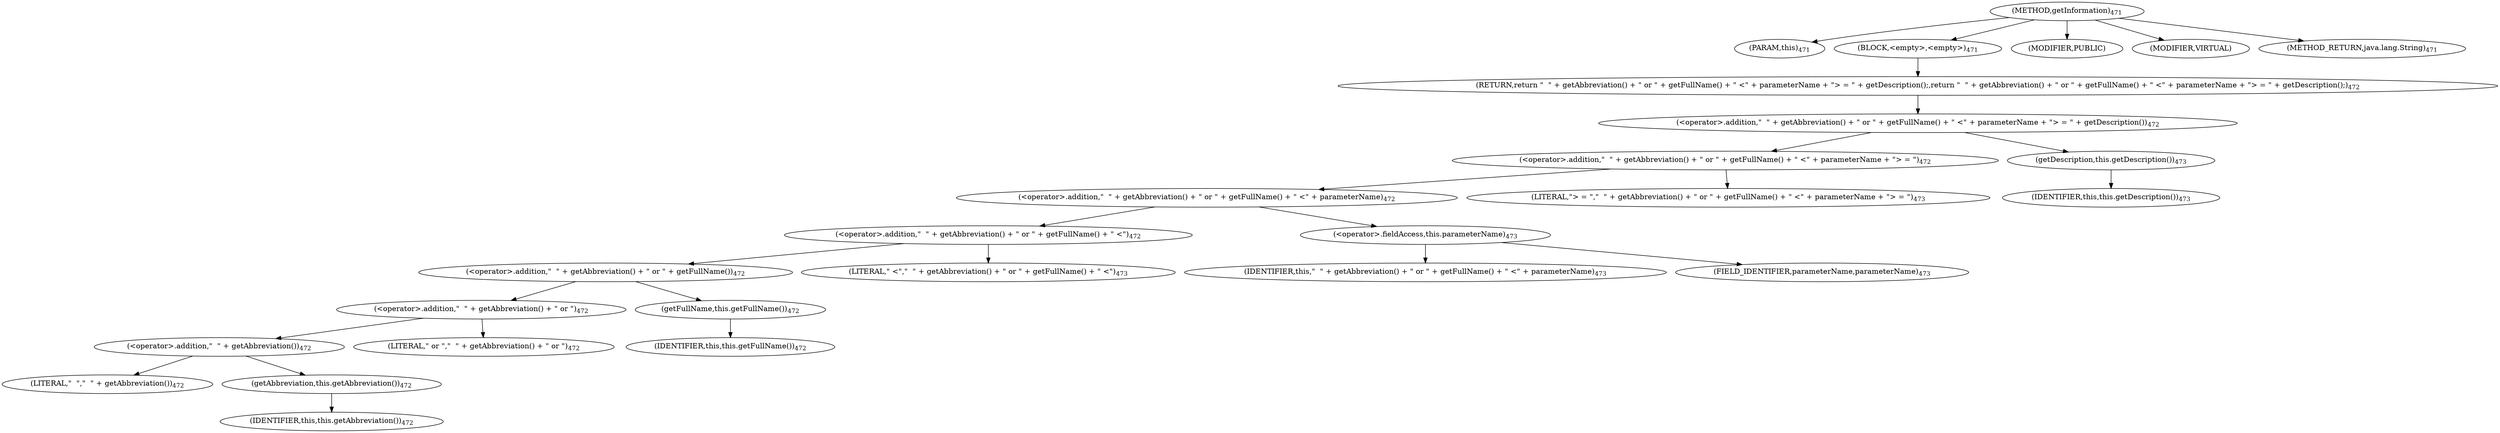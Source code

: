 digraph "getInformation" {  
"1300" [label = <(METHOD,getInformation)<SUB>471</SUB>> ]
"110" [label = <(PARAM,this)<SUB>471</SUB>> ]
"1301" [label = <(BLOCK,&lt;empty&gt;,&lt;empty&gt;)<SUB>471</SUB>> ]
"1302" [label = <(RETURN,return &quot;  &quot; + getAbbreviation() + &quot; or &quot; + getFullName() + &quot; &lt;&quot; + parameterName + &quot;&gt; = &quot; + getDescription();,return &quot;  &quot; + getAbbreviation() + &quot; or &quot; + getFullName() + &quot; &lt;&quot; + parameterName + &quot;&gt; = &quot; + getDescription();)<SUB>472</SUB>> ]
"1303" [label = <(&lt;operator&gt;.addition,&quot;  &quot; + getAbbreviation() + &quot; or &quot; + getFullName() + &quot; &lt;&quot; + parameterName + &quot;&gt; = &quot; + getDescription())<SUB>472</SUB>> ]
"1304" [label = <(&lt;operator&gt;.addition,&quot;  &quot; + getAbbreviation() + &quot; or &quot; + getFullName() + &quot; &lt;&quot; + parameterName + &quot;&gt; = &quot;)<SUB>472</SUB>> ]
"1305" [label = <(&lt;operator&gt;.addition,&quot;  &quot; + getAbbreviation() + &quot; or &quot; + getFullName() + &quot; &lt;&quot; + parameterName)<SUB>472</SUB>> ]
"1306" [label = <(&lt;operator&gt;.addition,&quot;  &quot; + getAbbreviation() + &quot; or &quot; + getFullName() + &quot; &lt;&quot;)<SUB>472</SUB>> ]
"1307" [label = <(&lt;operator&gt;.addition,&quot;  &quot; + getAbbreviation() + &quot; or &quot; + getFullName())<SUB>472</SUB>> ]
"1308" [label = <(&lt;operator&gt;.addition,&quot;  &quot; + getAbbreviation() + &quot; or &quot;)<SUB>472</SUB>> ]
"1309" [label = <(&lt;operator&gt;.addition,&quot;  &quot; + getAbbreviation())<SUB>472</SUB>> ]
"1310" [label = <(LITERAL,&quot;  &quot;,&quot;  &quot; + getAbbreviation())<SUB>472</SUB>> ]
"1311" [label = <(getAbbreviation,this.getAbbreviation())<SUB>472</SUB>> ]
"109" [label = <(IDENTIFIER,this,this.getAbbreviation())<SUB>472</SUB>> ]
"1312" [label = <(LITERAL,&quot; or &quot;,&quot;  &quot; + getAbbreviation() + &quot; or &quot;)<SUB>472</SUB>> ]
"1313" [label = <(getFullName,this.getFullName())<SUB>472</SUB>> ]
"111" [label = <(IDENTIFIER,this,this.getFullName())<SUB>472</SUB>> ]
"1314" [label = <(LITERAL,&quot; &lt;&quot;,&quot;  &quot; + getAbbreviation() + &quot; or &quot; + getFullName() + &quot; &lt;&quot;)<SUB>473</SUB>> ]
"1315" [label = <(&lt;operator&gt;.fieldAccess,this.parameterName)<SUB>473</SUB>> ]
"1316" [label = <(IDENTIFIER,this,&quot;  &quot; + getAbbreviation() + &quot; or &quot; + getFullName() + &quot; &lt;&quot; + parameterName)<SUB>473</SUB>> ]
"1317" [label = <(FIELD_IDENTIFIER,parameterName,parameterName)<SUB>473</SUB>> ]
"1318" [label = <(LITERAL,&quot;&gt; = &quot;,&quot;  &quot; + getAbbreviation() + &quot; or &quot; + getFullName() + &quot; &lt;&quot; + parameterName + &quot;&gt; = &quot;)<SUB>473</SUB>> ]
"1319" [label = <(getDescription,this.getDescription())<SUB>473</SUB>> ]
"112" [label = <(IDENTIFIER,this,this.getDescription())<SUB>473</SUB>> ]
"1320" [label = <(MODIFIER,PUBLIC)> ]
"1321" [label = <(MODIFIER,VIRTUAL)> ]
"1322" [label = <(METHOD_RETURN,java.lang.String)<SUB>471</SUB>> ]
  "1300" -> "110" 
  "1300" -> "1301" 
  "1300" -> "1320" 
  "1300" -> "1321" 
  "1300" -> "1322" 
  "1301" -> "1302" 
  "1302" -> "1303" 
  "1303" -> "1304" 
  "1303" -> "1319" 
  "1304" -> "1305" 
  "1304" -> "1318" 
  "1305" -> "1306" 
  "1305" -> "1315" 
  "1306" -> "1307" 
  "1306" -> "1314" 
  "1307" -> "1308" 
  "1307" -> "1313" 
  "1308" -> "1309" 
  "1308" -> "1312" 
  "1309" -> "1310" 
  "1309" -> "1311" 
  "1311" -> "109" 
  "1313" -> "111" 
  "1315" -> "1316" 
  "1315" -> "1317" 
  "1319" -> "112" 
}
